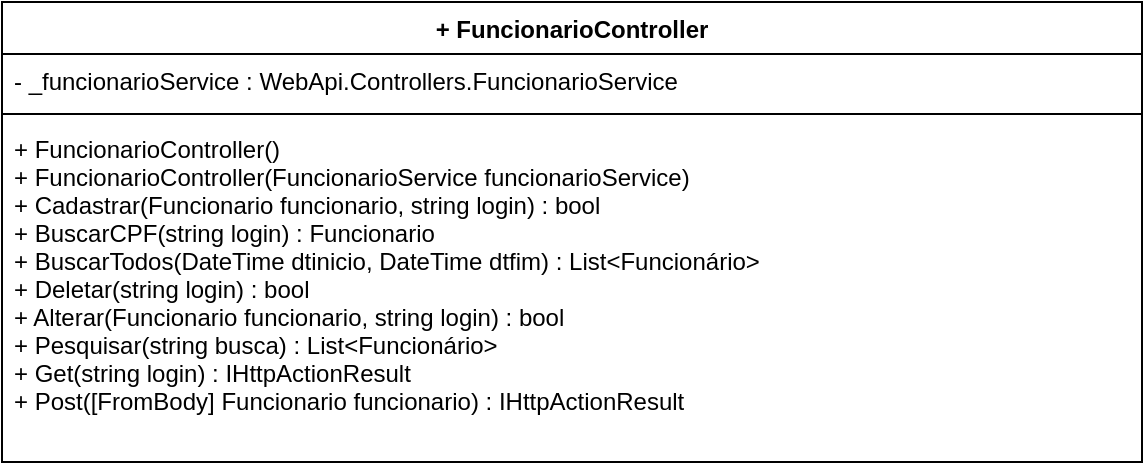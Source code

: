 <mxfile type="device" version="12.2.9" pages="1"><diagram id="vHpquzNPDVK_FXEOpTey" name="Page-1"><mxGraphModel shadow="0" math="0" pageHeight="1169" pageWidth="827" pageScale="1" page="1" fold="1" arrows="1" connect="1" tooltips="1" guides="1" gridSize="10" dy="599" dx="1038" grid="1"><root><mxCell id="0"/><mxCell id="1" parent="0"/><mxCell id="LAghey6KlHhv1gByfTzI-1" value="+ FuncionarioController" parent="1" vertex="1" style="swimlane;fontStyle=1;align=center;verticalAlign=top;childLayout=stackLayout;horizontal=1;startSize=26;horizontalStack=0;resizeParent=1;resizeParentMax=0;resizeLast=0;collapsible=1;marginBottom=0;"><mxGeometry as="geometry" width="570" height="230" x="180" y="120"/></mxCell><mxCell id="LAghey6KlHhv1gByfTzI-2" value="- _funcionarioService : WebApi.Controllers.FuncionarioService" parent="LAghey6KlHhv1gByfTzI-1" vertex="1" style="text;strokeColor=none;fillColor=none;align=left;verticalAlign=top;spacingLeft=4;spacingRight=4;overflow=hidden;rotatable=0;points=[[0,0.5],[1,0.5]];portConstraint=eastwest;"><mxGeometry as="geometry" width="570" height="26" y="26"/></mxCell><mxCell id="LAghey6KlHhv1gByfTzI-3" value="" parent="LAghey6KlHhv1gByfTzI-1" vertex="1" style="line;strokeWidth=1;fillColor=none;align=left;verticalAlign=middle;spacingTop=-1;spacingLeft=3;spacingRight=3;rotatable=0;labelPosition=right;points=[];portConstraint=eastwest;"><mxGeometry as="geometry" width="570" height="8" y="52"/></mxCell><mxCell id="LAghey6KlHhv1gByfTzI-4" value="+ FuncionarioController()&#10;+ FuncionarioController(FuncionarioService funcionarioService)&#10;+ Cadastrar(Funcionario funcionario, string login) : bool&#10;+ BuscarCPF(string login) : Funcionario&#10;+ BuscarTodos(DateTime dtinicio, DateTime dtfim) : List&lt;Funcionário&gt;&#10;+ Deletar(string login) : bool&#10;+ Alterar(Funcionario funcionario, string login) : bool&#10;+ Pesquisar(string busca) : List&lt;Funcionário&gt;&#10;+ Get(string login) : IHttpActionResult&#10;+ Post([FromBody] Funcionario funcionario) : IHttpActionResult" parent="LAghey6KlHhv1gByfTzI-1" vertex="1" style="text;strokeColor=none;fillColor=none;align=left;verticalAlign=top;spacingLeft=4;spacingRight=4;overflow=hidden;rotatable=0;points=[[0,0.5],[1,0.5]];portConstraint=eastwest;"><mxGeometry as="geometry" width="570" height="170" y="60"/></mxCell></root></mxGraphModel></diagram></mxfile>